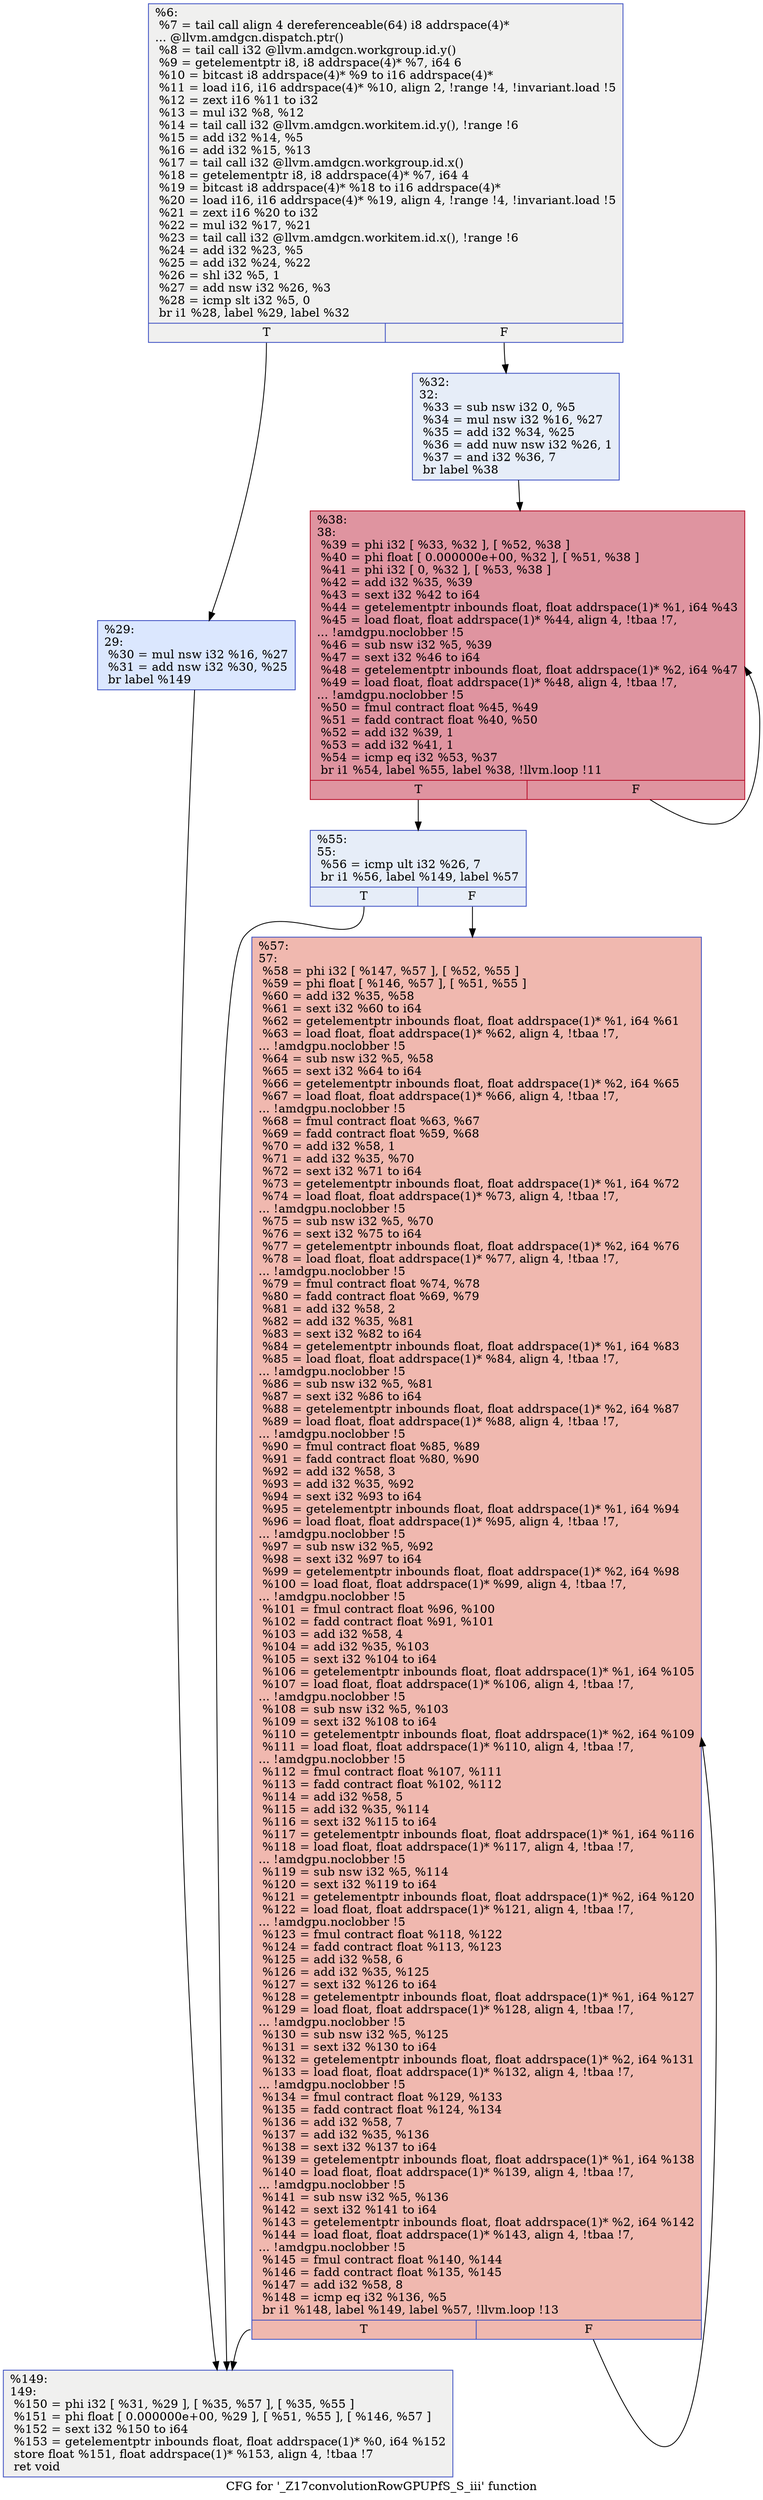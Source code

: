 digraph "CFG for '_Z17convolutionRowGPUPfS_S_iii' function" {
	label="CFG for '_Z17convolutionRowGPUPfS_S_iii' function";

	Node0x593caa0 [shape=record,color="#3d50c3ff", style=filled, fillcolor="#dedcdb70",label="{%6:\l  %7 = tail call align 4 dereferenceable(64) i8 addrspace(4)*\l... @llvm.amdgcn.dispatch.ptr()\l  %8 = tail call i32 @llvm.amdgcn.workgroup.id.y()\l  %9 = getelementptr i8, i8 addrspace(4)* %7, i64 6\l  %10 = bitcast i8 addrspace(4)* %9 to i16 addrspace(4)*\l  %11 = load i16, i16 addrspace(4)* %10, align 2, !range !4, !invariant.load !5\l  %12 = zext i16 %11 to i32\l  %13 = mul i32 %8, %12\l  %14 = tail call i32 @llvm.amdgcn.workitem.id.y(), !range !6\l  %15 = add i32 %14, %5\l  %16 = add i32 %15, %13\l  %17 = tail call i32 @llvm.amdgcn.workgroup.id.x()\l  %18 = getelementptr i8, i8 addrspace(4)* %7, i64 4\l  %19 = bitcast i8 addrspace(4)* %18 to i16 addrspace(4)*\l  %20 = load i16, i16 addrspace(4)* %19, align 4, !range !4, !invariant.load !5\l  %21 = zext i16 %20 to i32\l  %22 = mul i32 %17, %21\l  %23 = tail call i32 @llvm.amdgcn.workitem.id.x(), !range !6\l  %24 = add i32 %23, %5\l  %25 = add i32 %24, %22\l  %26 = shl i32 %5, 1\l  %27 = add nsw i32 %26, %3\l  %28 = icmp slt i32 %5, 0\l  br i1 %28, label %29, label %32\l|{<s0>T|<s1>F}}"];
	Node0x593caa0:s0 -> Node0x5940640;
	Node0x593caa0:s1 -> Node0x59406d0;
	Node0x5940640 [shape=record,color="#3d50c3ff", style=filled, fillcolor="#aec9fc70",label="{%29:\l29:                                               \l  %30 = mul nsw i32 %16, %27\l  %31 = add nsw i32 %30, %25\l  br label %149\l}"];
	Node0x5940640 -> Node0x5940930;
	Node0x59406d0 [shape=record,color="#3d50c3ff", style=filled, fillcolor="#c7d7f070",label="{%32:\l32:                                               \l  %33 = sub nsw i32 0, %5\l  %34 = mul nsw i32 %16, %27\l  %35 = add i32 %34, %25\l  %36 = add nuw nsw i32 %26, 1\l  %37 = and i32 %36, 7\l  br label %38\l}"];
	Node0x59406d0 -> Node0x593ea30;
	Node0x593ea30 [shape=record,color="#b70d28ff", style=filled, fillcolor="#b70d2870",label="{%38:\l38:                                               \l  %39 = phi i32 [ %33, %32 ], [ %52, %38 ]\l  %40 = phi float [ 0.000000e+00, %32 ], [ %51, %38 ]\l  %41 = phi i32 [ 0, %32 ], [ %53, %38 ]\l  %42 = add i32 %35, %39\l  %43 = sext i32 %42 to i64\l  %44 = getelementptr inbounds float, float addrspace(1)* %1, i64 %43\l  %45 = load float, float addrspace(1)* %44, align 4, !tbaa !7,\l... !amdgpu.noclobber !5\l  %46 = sub nsw i32 %5, %39\l  %47 = sext i32 %46 to i64\l  %48 = getelementptr inbounds float, float addrspace(1)* %2, i64 %47\l  %49 = load float, float addrspace(1)* %48, align 4, !tbaa !7,\l... !amdgpu.noclobber !5\l  %50 = fmul contract float %45, %49\l  %51 = fadd contract float %40, %50\l  %52 = add i32 %39, 1\l  %53 = add i32 %41, 1\l  %54 = icmp eq i32 %53, %37\l  br i1 %54, label %55, label %38, !llvm.loop !11\l|{<s0>T|<s1>F}}"];
	Node0x593ea30:s0 -> Node0x5942b50;
	Node0x593ea30:s1 -> Node0x593ea30;
	Node0x5942b50 [shape=record,color="#3d50c3ff", style=filled, fillcolor="#c7d7f070",label="{%55:\l55:                                               \l  %56 = icmp ult i32 %26, 7\l  br i1 %56, label %149, label %57\l|{<s0>T|<s1>F}}"];
	Node0x5942b50:s0 -> Node0x5940930;
	Node0x5942b50:s1 -> Node0x5942da0;
	Node0x5942da0 [shape=record,color="#3d50c3ff", style=filled, fillcolor="#dc5d4a70",label="{%57:\l57:                                               \l  %58 = phi i32 [ %147, %57 ], [ %52, %55 ]\l  %59 = phi float [ %146, %57 ], [ %51, %55 ]\l  %60 = add i32 %35, %58\l  %61 = sext i32 %60 to i64\l  %62 = getelementptr inbounds float, float addrspace(1)* %1, i64 %61\l  %63 = load float, float addrspace(1)* %62, align 4, !tbaa !7,\l... !amdgpu.noclobber !5\l  %64 = sub nsw i32 %5, %58\l  %65 = sext i32 %64 to i64\l  %66 = getelementptr inbounds float, float addrspace(1)* %2, i64 %65\l  %67 = load float, float addrspace(1)* %66, align 4, !tbaa !7,\l... !amdgpu.noclobber !5\l  %68 = fmul contract float %63, %67\l  %69 = fadd contract float %59, %68\l  %70 = add i32 %58, 1\l  %71 = add i32 %35, %70\l  %72 = sext i32 %71 to i64\l  %73 = getelementptr inbounds float, float addrspace(1)* %1, i64 %72\l  %74 = load float, float addrspace(1)* %73, align 4, !tbaa !7,\l... !amdgpu.noclobber !5\l  %75 = sub nsw i32 %5, %70\l  %76 = sext i32 %75 to i64\l  %77 = getelementptr inbounds float, float addrspace(1)* %2, i64 %76\l  %78 = load float, float addrspace(1)* %77, align 4, !tbaa !7,\l... !amdgpu.noclobber !5\l  %79 = fmul contract float %74, %78\l  %80 = fadd contract float %69, %79\l  %81 = add i32 %58, 2\l  %82 = add i32 %35, %81\l  %83 = sext i32 %82 to i64\l  %84 = getelementptr inbounds float, float addrspace(1)* %1, i64 %83\l  %85 = load float, float addrspace(1)* %84, align 4, !tbaa !7,\l... !amdgpu.noclobber !5\l  %86 = sub nsw i32 %5, %81\l  %87 = sext i32 %86 to i64\l  %88 = getelementptr inbounds float, float addrspace(1)* %2, i64 %87\l  %89 = load float, float addrspace(1)* %88, align 4, !tbaa !7,\l... !amdgpu.noclobber !5\l  %90 = fmul contract float %85, %89\l  %91 = fadd contract float %80, %90\l  %92 = add i32 %58, 3\l  %93 = add i32 %35, %92\l  %94 = sext i32 %93 to i64\l  %95 = getelementptr inbounds float, float addrspace(1)* %1, i64 %94\l  %96 = load float, float addrspace(1)* %95, align 4, !tbaa !7,\l... !amdgpu.noclobber !5\l  %97 = sub nsw i32 %5, %92\l  %98 = sext i32 %97 to i64\l  %99 = getelementptr inbounds float, float addrspace(1)* %2, i64 %98\l  %100 = load float, float addrspace(1)* %99, align 4, !tbaa !7,\l... !amdgpu.noclobber !5\l  %101 = fmul contract float %96, %100\l  %102 = fadd contract float %91, %101\l  %103 = add i32 %58, 4\l  %104 = add i32 %35, %103\l  %105 = sext i32 %104 to i64\l  %106 = getelementptr inbounds float, float addrspace(1)* %1, i64 %105\l  %107 = load float, float addrspace(1)* %106, align 4, !tbaa !7,\l... !amdgpu.noclobber !5\l  %108 = sub nsw i32 %5, %103\l  %109 = sext i32 %108 to i64\l  %110 = getelementptr inbounds float, float addrspace(1)* %2, i64 %109\l  %111 = load float, float addrspace(1)* %110, align 4, !tbaa !7,\l... !amdgpu.noclobber !5\l  %112 = fmul contract float %107, %111\l  %113 = fadd contract float %102, %112\l  %114 = add i32 %58, 5\l  %115 = add i32 %35, %114\l  %116 = sext i32 %115 to i64\l  %117 = getelementptr inbounds float, float addrspace(1)* %1, i64 %116\l  %118 = load float, float addrspace(1)* %117, align 4, !tbaa !7,\l... !amdgpu.noclobber !5\l  %119 = sub nsw i32 %5, %114\l  %120 = sext i32 %119 to i64\l  %121 = getelementptr inbounds float, float addrspace(1)* %2, i64 %120\l  %122 = load float, float addrspace(1)* %121, align 4, !tbaa !7,\l... !amdgpu.noclobber !5\l  %123 = fmul contract float %118, %122\l  %124 = fadd contract float %113, %123\l  %125 = add i32 %58, 6\l  %126 = add i32 %35, %125\l  %127 = sext i32 %126 to i64\l  %128 = getelementptr inbounds float, float addrspace(1)* %1, i64 %127\l  %129 = load float, float addrspace(1)* %128, align 4, !tbaa !7,\l... !amdgpu.noclobber !5\l  %130 = sub nsw i32 %5, %125\l  %131 = sext i32 %130 to i64\l  %132 = getelementptr inbounds float, float addrspace(1)* %2, i64 %131\l  %133 = load float, float addrspace(1)* %132, align 4, !tbaa !7,\l... !amdgpu.noclobber !5\l  %134 = fmul contract float %129, %133\l  %135 = fadd contract float %124, %134\l  %136 = add i32 %58, 7\l  %137 = add i32 %35, %136\l  %138 = sext i32 %137 to i64\l  %139 = getelementptr inbounds float, float addrspace(1)* %1, i64 %138\l  %140 = load float, float addrspace(1)* %139, align 4, !tbaa !7,\l... !amdgpu.noclobber !5\l  %141 = sub nsw i32 %5, %136\l  %142 = sext i32 %141 to i64\l  %143 = getelementptr inbounds float, float addrspace(1)* %2, i64 %142\l  %144 = load float, float addrspace(1)* %143, align 4, !tbaa !7,\l... !amdgpu.noclobber !5\l  %145 = fmul contract float %140, %144\l  %146 = fadd contract float %135, %145\l  %147 = add i32 %58, 8\l  %148 = icmp eq i32 %136, %5\l  br i1 %148, label %149, label %57, !llvm.loop !13\l|{<s0>T|<s1>F}}"];
	Node0x5942da0:s0 -> Node0x5940930;
	Node0x5942da0:s1 -> Node0x5942da0;
	Node0x5940930 [shape=record,color="#3d50c3ff", style=filled, fillcolor="#dedcdb70",label="{%149:\l149:                                              \l  %150 = phi i32 [ %31, %29 ], [ %35, %57 ], [ %35, %55 ]\l  %151 = phi float [ 0.000000e+00, %29 ], [ %51, %55 ], [ %146, %57 ]\l  %152 = sext i32 %150 to i64\l  %153 = getelementptr inbounds float, float addrspace(1)* %0, i64 %152\l  store float %151, float addrspace(1)* %153, align 4, !tbaa !7\l  ret void\l}"];
}
